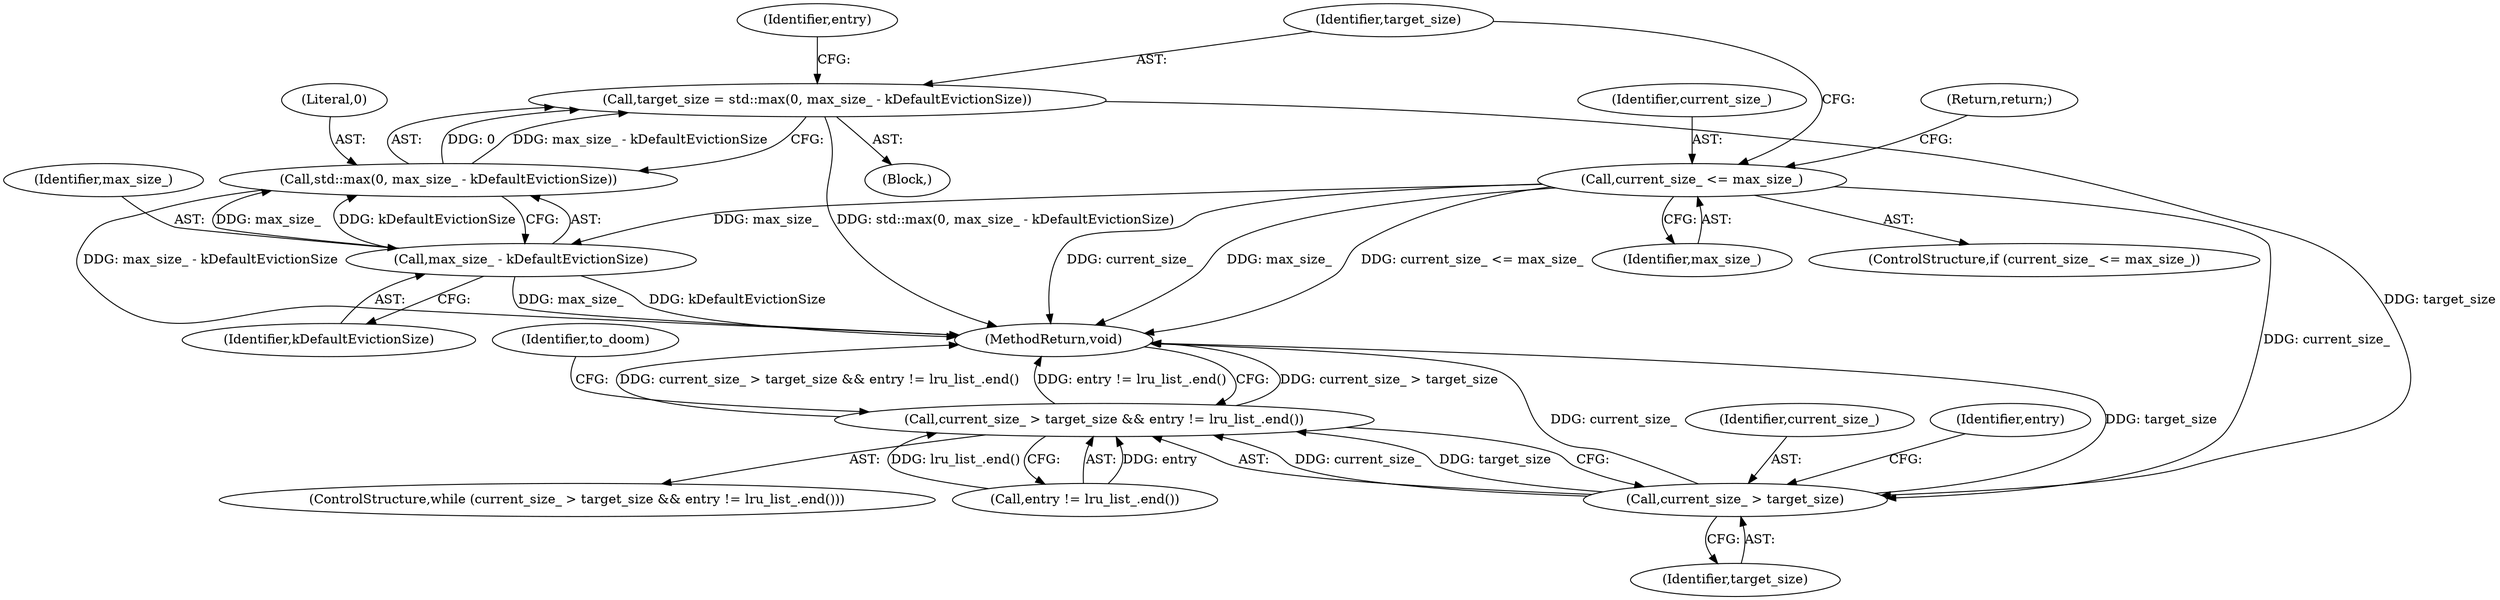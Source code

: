digraph "0_Chrome_9ab771022535b499e4d7a7f12fa6c60a294f7de4_0@integer" {
"1000108" [label="(Call,target_size = std::max(0, max_size_ - kDefaultEvictionSize))"];
"1000110" [label="(Call,std::max(0, max_size_ - kDefaultEvictionSize))"];
"1000112" [label="(Call,max_size_ - kDefaultEvictionSize)"];
"1000103" [label="(Call,current_size_ <= max_size_)"];
"1000121" [label="(Call,current_size_ > target_size)"];
"1000120" [label="(Call,current_size_ > target_size && entry != lru_list_.end())"];
"1000105" [label="(Identifier,max_size_)"];
"1000123" [label="(Identifier,target_size)"];
"1000113" [label="(Identifier,max_size_)"];
"1000130" [label="(Identifier,to_doom)"];
"1000119" [label="(ControlStructure,while (current_size_ > target_size && entry != lru_list_.end()))"];
"1000122" [label="(Identifier,current_size_)"];
"1000124" [label="(Call,entry != lru_list_.end())"];
"1000114" [label="(Identifier,kDefaultEvictionSize)"];
"1000125" [label="(Identifier,entry)"];
"1000111" [label="(Literal,0)"];
"1000117" [label="(Identifier,entry)"];
"1000108" [label="(Call,target_size = std::max(0, max_size_ - kDefaultEvictionSize))"];
"1000109" [label="(Identifier,target_size)"];
"1000112" [label="(Call,max_size_ - kDefaultEvictionSize)"];
"1000106" [label="(Return,return;)"];
"1000102" [label="(ControlStructure,if (current_size_ <= max_size_))"];
"1000101" [label="(Block,)"];
"1000120" [label="(Call,current_size_ > target_size && entry != lru_list_.end())"];
"1000110" [label="(Call,std::max(0, max_size_ - kDefaultEvictionSize))"];
"1000141" [label="(MethodReturn,void)"];
"1000104" [label="(Identifier,current_size_)"];
"1000121" [label="(Call,current_size_ > target_size)"];
"1000103" [label="(Call,current_size_ <= max_size_)"];
"1000108" -> "1000101"  [label="AST: "];
"1000108" -> "1000110"  [label="CFG: "];
"1000109" -> "1000108"  [label="AST: "];
"1000110" -> "1000108"  [label="AST: "];
"1000117" -> "1000108"  [label="CFG: "];
"1000108" -> "1000141"  [label="DDG: std::max(0, max_size_ - kDefaultEvictionSize)"];
"1000110" -> "1000108"  [label="DDG: 0"];
"1000110" -> "1000108"  [label="DDG: max_size_ - kDefaultEvictionSize"];
"1000108" -> "1000121"  [label="DDG: target_size"];
"1000110" -> "1000112"  [label="CFG: "];
"1000111" -> "1000110"  [label="AST: "];
"1000112" -> "1000110"  [label="AST: "];
"1000110" -> "1000141"  [label="DDG: max_size_ - kDefaultEvictionSize"];
"1000112" -> "1000110"  [label="DDG: max_size_"];
"1000112" -> "1000110"  [label="DDG: kDefaultEvictionSize"];
"1000112" -> "1000114"  [label="CFG: "];
"1000113" -> "1000112"  [label="AST: "];
"1000114" -> "1000112"  [label="AST: "];
"1000112" -> "1000141"  [label="DDG: kDefaultEvictionSize"];
"1000112" -> "1000141"  [label="DDG: max_size_"];
"1000103" -> "1000112"  [label="DDG: max_size_"];
"1000103" -> "1000102"  [label="AST: "];
"1000103" -> "1000105"  [label="CFG: "];
"1000104" -> "1000103"  [label="AST: "];
"1000105" -> "1000103"  [label="AST: "];
"1000106" -> "1000103"  [label="CFG: "];
"1000109" -> "1000103"  [label="CFG: "];
"1000103" -> "1000141"  [label="DDG: current_size_"];
"1000103" -> "1000141"  [label="DDG: max_size_"];
"1000103" -> "1000141"  [label="DDG: current_size_ <= max_size_"];
"1000103" -> "1000121"  [label="DDG: current_size_"];
"1000121" -> "1000120"  [label="AST: "];
"1000121" -> "1000123"  [label="CFG: "];
"1000122" -> "1000121"  [label="AST: "];
"1000123" -> "1000121"  [label="AST: "];
"1000125" -> "1000121"  [label="CFG: "];
"1000120" -> "1000121"  [label="CFG: "];
"1000121" -> "1000141"  [label="DDG: current_size_"];
"1000121" -> "1000141"  [label="DDG: target_size"];
"1000121" -> "1000120"  [label="DDG: current_size_"];
"1000121" -> "1000120"  [label="DDG: target_size"];
"1000120" -> "1000119"  [label="AST: "];
"1000120" -> "1000124"  [label="CFG: "];
"1000124" -> "1000120"  [label="AST: "];
"1000130" -> "1000120"  [label="CFG: "];
"1000141" -> "1000120"  [label="CFG: "];
"1000120" -> "1000141"  [label="DDG: current_size_ > target_size"];
"1000120" -> "1000141"  [label="DDG: current_size_ > target_size && entry != lru_list_.end()"];
"1000120" -> "1000141"  [label="DDG: entry != lru_list_.end()"];
"1000124" -> "1000120"  [label="DDG: entry"];
"1000124" -> "1000120"  [label="DDG: lru_list_.end()"];
}

